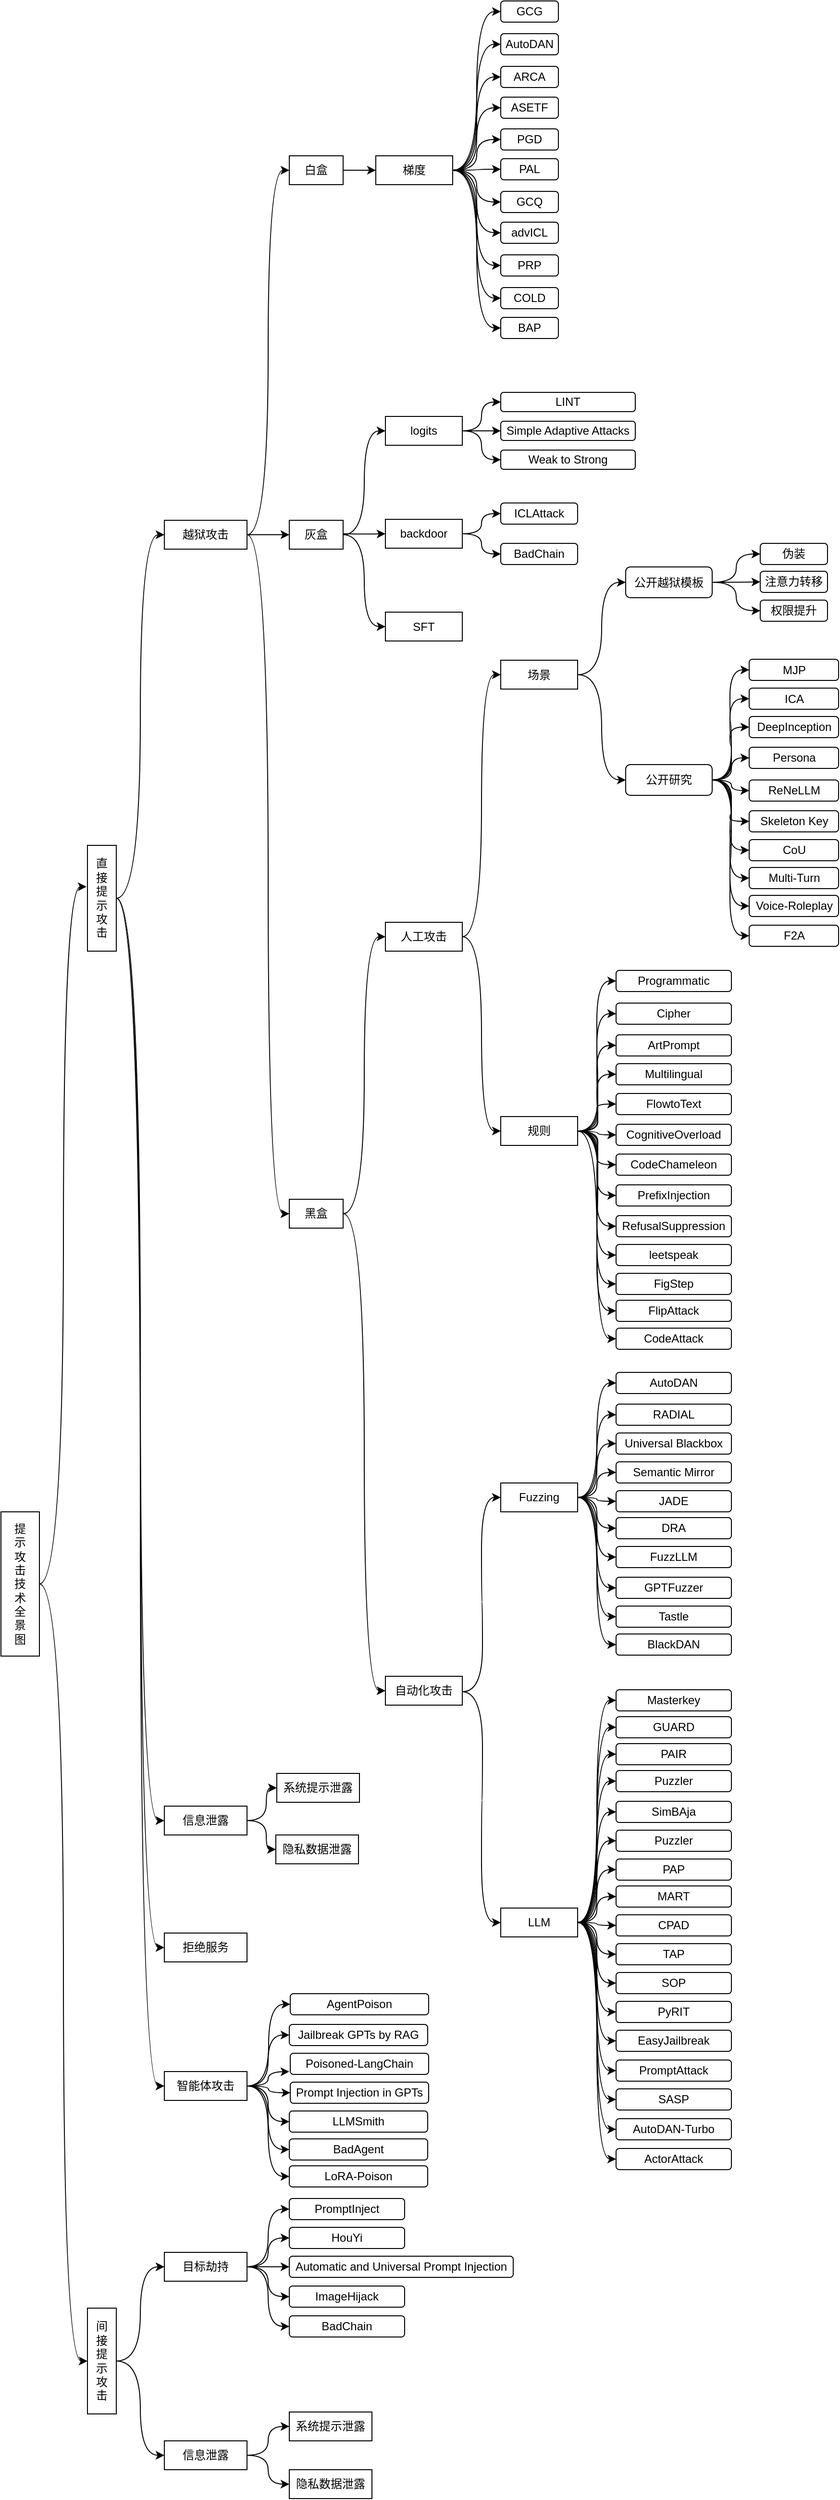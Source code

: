 <mxfile version="19.0.3" type="device"><diagram id="rkqEhPVn9OHipSm5fGzh" name="第 1 页"><mxGraphModel dx="1550" dy="2106" grid="1" gridSize="10" guides="1" tooltips="1" connect="1" arrows="1" fold="1" page="1" pageScale="1" pageWidth="827" pageHeight="1169" math="0" shadow="0"><root><mxCell id="0"/><mxCell id="1" parent="0"/><mxCell id="EBrHjdYa_G52QQw4xirk-134" style="edgeStyle=orthogonalEdgeStyle;rounded=0;orthogonalLoop=1;jettySize=auto;html=1;exitX=1;exitY=0.5;exitDx=0;exitDy=0;entryX=-0.033;entryY=0.391;entryDx=0;entryDy=0;entryPerimeter=0;curved=1;" parent="1" source="EBrHjdYa_G52QQw4xirk-2" target="EBrHjdYa_G52QQw4xirk-4" edge="1"><mxGeometry relative="1" as="geometry"/></mxCell><mxCell id="EBrHjdYa_G52QQw4xirk-136" style="edgeStyle=orthogonalEdgeStyle;curved=1;rounded=0;orthogonalLoop=1;jettySize=auto;html=1;exitX=1;exitY=0.5;exitDx=0;exitDy=0;entryX=0;entryY=0.5;entryDx=0;entryDy=0;" parent="1" source="EBrHjdYa_G52QQw4xirk-2" target="EBrHjdYa_G52QQw4xirk-40" edge="1"><mxGeometry relative="1" as="geometry"/></mxCell><mxCell id="EBrHjdYa_G52QQw4xirk-2" value="提&lt;br&gt;示&lt;br&gt;攻&lt;br&gt;击&lt;br&gt;技&lt;br&gt;术&lt;br&gt;全&lt;br&gt;景&lt;br&gt;图" style="rounded=0;whiteSpace=wrap;html=1;" parent="1" vertex="1"><mxGeometry x="70" y="891" width="40" height="150" as="geometry"/></mxCell><mxCell id="EBrHjdYa_G52QQw4xirk-135" style="edgeStyle=orthogonalEdgeStyle;curved=1;rounded=0;orthogonalLoop=1;jettySize=auto;html=1;exitX=1;exitY=0.5;exitDx=0;exitDy=0;entryX=0;entryY=0.5;entryDx=0;entryDy=0;" parent="1" source="EBrHjdYa_G52QQw4xirk-4" target="EBrHjdYa_G52QQw4xirk-26" edge="1"><mxGeometry relative="1" as="geometry"/></mxCell><mxCell id="EBrHjdYa_G52QQw4xirk-137" style="edgeStyle=orthogonalEdgeStyle;curved=1;rounded=0;orthogonalLoop=1;jettySize=auto;html=1;exitX=1;exitY=0.5;exitDx=0;exitDy=0;entryX=0;entryY=0.5;entryDx=0;entryDy=0;" parent="1" source="EBrHjdYa_G52QQw4xirk-4" target="EBrHjdYa_G52QQw4xirk-41" edge="1"><mxGeometry relative="1" as="geometry"/></mxCell><mxCell id="EBrHjdYa_G52QQw4xirk-138" style="edgeStyle=orthogonalEdgeStyle;curved=1;rounded=0;orthogonalLoop=1;jettySize=auto;html=1;exitX=1;exitY=0.5;exitDx=0;exitDy=0;entryX=0;entryY=0.5;entryDx=0;entryDy=0;" parent="1" source="EBrHjdYa_G52QQw4xirk-4" target="EBrHjdYa_G52QQw4xirk-45" edge="1"><mxGeometry relative="1" as="geometry"/></mxCell><mxCell id="EBrHjdYa_G52QQw4xirk-139" style="edgeStyle=orthogonalEdgeStyle;curved=1;rounded=0;orthogonalLoop=1;jettySize=auto;html=1;exitX=1;exitY=0.5;exitDx=0;exitDy=0;entryX=0;entryY=0.5;entryDx=0;entryDy=0;" parent="1" source="EBrHjdYa_G52QQw4xirk-4" target="EBrHjdYa_G52QQw4xirk-42" edge="1"><mxGeometry relative="1" as="geometry"/></mxCell><mxCell id="EBrHjdYa_G52QQw4xirk-4" value="直&lt;br&gt;接&lt;br&gt;提&lt;br&gt;示&lt;br&gt;攻&lt;br&gt;击" style="rounded=0;whiteSpace=wrap;html=1;" parent="1" vertex="1"><mxGeometry x="160" y="198" width="30" height="110" as="geometry"/></mxCell><mxCell id="EBrHjdYa_G52QQw4xirk-143" style="edgeStyle=orthogonalEdgeStyle;curved=1;rounded=0;orthogonalLoop=1;jettySize=auto;html=1;exitX=1;exitY=0.5;exitDx=0;exitDy=0;entryX=0;entryY=0.5;entryDx=0;entryDy=0;" parent="1" source="EBrHjdYa_G52QQw4xirk-20" target="EBrHjdYa_G52QQw4xirk-37" edge="1"><mxGeometry relative="1" as="geometry"/></mxCell><mxCell id="EBrHjdYa_G52QQw4xirk-144" style="edgeStyle=orthogonalEdgeStyle;curved=1;rounded=0;orthogonalLoop=1;jettySize=auto;html=1;exitX=1;exitY=0.5;exitDx=0;exitDy=0;entryX=0;entryY=0.5;entryDx=0;entryDy=0;" parent="1" source="EBrHjdYa_G52QQw4xirk-20" target="EBrHjdYa_G52QQw4xirk-38" edge="1"><mxGeometry relative="1" as="geometry"/></mxCell><mxCell id="EBrHjdYa_G52QQw4xirk-145" style="edgeStyle=orthogonalEdgeStyle;curved=1;rounded=0;orthogonalLoop=1;jettySize=auto;html=1;exitX=1;exitY=0.5;exitDx=0;exitDy=0;entryX=0;entryY=0.5;entryDx=0;entryDy=0;" parent="1" source="EBrHjdYa_G52QQw4xirk-20" target="EBrHjdYa_G52QQw4xirk-39" edge="1"><mxGeometry relative="1" as="geometry"/></mxCell><mxCell id="EBrHjdYa_G52QQw4xirk-147" style="edgeStyle=orthogonalEdgeStyle;curved=1;rounded=0;orthogonalLoop=1;jettySize=auto;html=1;exitX=1;exitY=0.5;exitDx=0;exitDy=0;entryX=0;entryY=0.5;entryDx=0;entryDy=0;" parent="1" source="EBrHjdYa_G52QQw4xirk-20" target="EBrHjdYa_G52QQw4xirk-54" edge="1"><mxGeometry relative="1" as="geometry"/></mxCell><mxCell id="EBrHjdYa_G52QQw4xirk-148" style="edgeStyle=orthogonalEdgeStyle;curved=1;rounded=0;orthogonalLoop=1;jettySize=auto;html=1;exitX=1;exitY=0.5;exitDx=0;exitDy=0;entryX=0;entryY=0.5;entryDx=0;entryDy=0;" parent="1" source="EBrHjdYa_G52QQw4xirk-20" target="EBrHjdYa_G52QQw4xirk-55" edge="1"><mxGeometry relative="1" as="geometry"/></mxCell><mxCell id="EBrHjdYa_G52QQw4xirk-149" style="edgeStyle=orthogonalEdgeStyle;curved=1;rounded=0;orthogonalLoop=1;jettySize=auto;html=1;exitX=1;exitY=0.5;exitDx=0;exitDy=0;entryX=0;entryY=0.5;entryDx=0;entryDy=0;" parent="1" source="EBrHjdYa_G52QQw4xirk-20" target="EBrHjdYa_G52QQw4xirk-56" edge="1"><mxGeometry relative="1" as="geometry"/></mxCell><mxCell id="EBrHjdYa_G52QQw4xirk-151" style="edgeStyle=orthogonalEdgeStyle;curved=1;rounded=0;orthogonalLoop=1;jettySize=auto;html=1;exitX=1;exitY=0.5;exitDx=0;exitDy=0;entryX=0;entryY=0.5;entryDx=0;entryDy=0;" parent="1" source="EBrHjdYa_G52QQw4xirk-20" target="EBrHjdYa_G52QQw4xirk-57" edge="1"><mxGeometry relative="1" as="geometry"/></mxCell><mxCell id="EBrHjdYa_G52QQw4xirk-152" style="edgeStyle=orthogonalEdgeStyle;curved=1;rounded=0;orthogonalLoop=1;jettySize=auto;html=1;exitX=1;exitY=0.5;exitDx=0;exitDy=0;entryX=0;entryY=0.5;entryDx=0;entryDy=0;" parent="1" source="EBrHjdYa_G52QQw4xirk-20" target="EBrHjdYa_G52QQw4xirk-58" edge="1"><mxGeometry relative="1" as="geometry"/></mxCell><mxCell id="EBrHjdYa_G52QQw4xirk-153" style="edgeStyle=orthogonalEdgeStyle;curved=1;rounded=0;orthogonalLoop=1;jettySize=auto;html=1;exitX=1;exitY=0.5;exitDx=0;exitDy=0;entryX=0;entryY=0.5;entryDx=0;entryDy=0;" parent="1" source="EBrHjdYa_G52QQw4xirk-20" target="EBrHjdYa_G52QQw4xirk-59" edge="1"><mxGeometry relative="1" as="geometry"/></mxCell><mxCell id="EBrHjdYa_G52QQw4xirk-154" style="edgeStyle=orthogonalEdgeStyle;curved=1;rounded=0;orthogonalLoop=1;jettySize=auto;html=1;exitX=1;exitY=0.5;exitDx=0;exitDy=0;entryX=0;entryY=0.5;entryDx=0;entryDy=0;" parent="1" source="EBrHjdYa_G52QQw4xirk-20" target="EBrHjdYa_G52QQw4xirk-60" edge="1"><mxGeometry relative="1" as="geometry"/></mxCell><mxCell id="MeOBzDQ2OIou5uloYh-z-2" style="edgeStyle=orthogonalEdgeStyle;rounded=0;orthogonalLoop=1;jettySize=auto;html=1;exitX=1;exitY=0.5;exitDx=0;exitDy=0;entryX=0;entryY=0.5;entryDx=0;entryDy=0;curved=1;" parent="1" source="EBrHjdYa_G52QQw4xirk-20" target="MeOBzDQ2OIou5uloYh-z-1" edge="1"><mxGeometry relative="1" as="geometry"/></mxCell><mxCell id="EBrHjdYa_G52QQw4xirk-20" value="梯度" style="rounded=0;whiteSpace=wrap;html=1;" parent="1" vertex="1"><mxGeometry x="460" y="-519" width="80" height="30" as="geometry"/></mxCell><mxCell id="EBrHjdYa_G52QQw4xirk-157" style="edgeStyle=orthogonalEdgeStyle;curved=1;rounded=0;orthogonalLoop=1;jettySize=auto;html=1;exitX=1;exitY=0.5;exitDx=0;exitDy=0;entryX=0;entryY=0.5;entryDx=0;entryDy=0;" parent="1" source="EBrHjdYa_G52QQw4xirk-21" target="EBrHjdYa_G52QQw4xirk-61" edge="1"><mxGeometry relative="1" as="geometry"/></mxCell><mxCell id="EBrHjdYa_G52QQw4xirk-246" style="edgeStyle=orthogonalEdgeStyle;curved=1;rounded=0;orthogonalLoop=1;jettySize=auto;html=1;exitX=1;exitY=0.5;exitDx=0;exitDy=0;entryX=0;entryY=0.5;entryDx=0;entryDy=0;" parent="1" source="EBrHjdYa_G52QQw4xirk-21" target="EBrHjdYa_G52QQw4xirk-243" edge="1"><mxGeometry relative="1" as="geometry"/></mxCell><mxCell id="EBrHjdYa_G52QQw4xirk-247" style="edgeStyle=orthogonalEdgeStyle;curved=1;rounded=0;orthogonalLoop=1;jettySize=auto;html=1;exitX=1;exitY=0.5;exitDx=0;exitDy=0;entryX=0;entryY=0.5;entryDx=0;entryDy=0;" parent="1" source="EBrHjdYa_G52QQw4xirk-21" target="EBrHjdYa_G52QQw4xirk-244" edge="1"><mxGeometry relative="1" as="geometry"/></mxCell><mxCell id="EBrHjdYa_G52QQw4xirk-21" value="logits" style="rounded=0;whiteSpace=wrap;html=1;" parent="1" vertex="1"><mxGeometry x="470" y="-248" width="80" height="30" as="geometry"/></mxCell><mxCell id="EBrHjdYa_G52QQw4xirk-140" style="edgeStyle=orthogonalEdgeStyle;curved=1;rounded=0;orthogonalLoop=1;jettySize=auto;html=1;exitX=1;exitY=0.5;exitDx=0;exitDy=0;entryX=0;entryY=0.5;entryDx=0;entryDy=0;" parent="1" source="EBrHjdYa_G52QQw4xirk-26" target="EBrHjdYa_G52QQw4xirk-33" edge="1"><mxGeometry relative="1" as="geometry"/></mxCell><mxCell id="EBrHjdYa_G52QQw4xirk-160" style="edgeStyle=orthogonalEdgeStyle;curved=1;rounded=0;orthogonalLoop=1;jettySize=auto;html=1;exitX=1;exitY=0.5;exitDx=0;exitDy=0;entryX=0;entryY=0.5;entryDx=0;entryDy=0;" parent="1" source="EBrHjdYa_G52QQw4xirk-26" target="EBrHjdYa_G52QQw4xirk-89" edge="1"><mxGeometry relative="1" as="geometry"/></mxCell><mxCell id="EBrHjdYa_G52QQw4xirk-161" style="edgeStyle=orthogonalEdgeStyle;curved=1;rounded=0;orthogonalLoop=1;jettySize=auto;html=1;exitX=1;exitY=0.5;exitDx=0;exitDy=0;entryX=0;entryY=0.5;entryDx=0;entryDy=0;" parent="1" source="EBrHjdYa_G52QQw4xirk-26" target="EBrHjdYa_G52QQw4xirk-47" edge="1"><mxGeometry relative="1" as="geometry"/></mxCell><mxCell id="EBrHjdYa_G52QQw4xirk-26" value="越狱攻击" style="rounded=0;whiteSpace=wrap;html=1;" parent="1" vertex="1"><mxGeometry x="240" y="-140" width="86" height="30" as="geometry"/></mxCell><mxCell id="EBrHjdYa_G52QQw4xirk-142" style="edgeStyle=orthogonalEdgeStyle;curved=1;rounded=0;orthogonalLoop=1;jettySize=auto;html=1;exitX=1;exitY=0.5;exitDx=0;exitDy=0;entryX=0;entryY=0.5;entryDx=0;entryDy=0;" parent="1" source="EBrHjdYa_G52QQw4xirk-33" target="EBrHjdYa_G52QQw4xirk-20" edge="1"><mxGeometry relative="1" as="geometry"/></mxCell><mxCell id="EBrHjdYa_G52QQw4xirk-33" value="白盒" style="rounded=0;whiteSpace=wrap;html=1;" parent="1" vertex="1"><mxGeometry x="370" y="-519" width="56" height="30" as="geometry"/></mxCell><mxCell id="EBrHjdYa_G52QQw4xirk-37" value="GCG" style="rounded=1;whiteSpace=wrap;html=1;strokeColor=default;" parent="1" vertex="1"><mxGeometry x="590" y="-680" width="60" height="22" as="geometry"/></mxCell><mxCell id="EBrHjdYa_G52QQw4xirk-38" value="AutoDAN" style="rounded=1;whiteSpace=wrap;html=1;strokeColor=default;" parent="1" vertex="1"><mxGeometry x="590" y="-646" width="60" height="22" as="geometry"/></mxCell><mxCell id="EBrHjdYa_G52QQw4xirk-39" value="ARCA" style="rounded=1;whiteSpace=wrap;html=1;strokeColor=default;" parent="1" vertex="1"><mxGeometry x="590" y="-612" width="60" height="22" as="geometry"/></mxCell><mxCell id="EBrHjdYa_G52QQw4xirk-235" style="edgeStyle=orthogonalEdgeStyle;curved=1;rounded=0;orthogonalLoop=1;jettySize=auto;html=1;exitX=1;exitY=0.5;exitDx=0;exitDy=0;entryX=0;entryY=0.5;entryDx=0;entryDy=0;" parent="1" source="EBrHjdYa_G52QQw4xirk-40" target="EBrHjdYa_G52QQw4xirk-44" edge="1"><mxGeometry relative="1" as="geometry"/></mxCell><mxCell id="EBrHjdYa_G52QQw4xirk-236" style="edgeStyle=orthogonalEdgeStyle;curved=1;rounded=0;orthogonalLoop=1;jettySize=auto;html=1;exitX=1;exitY=0.5;exitDx=0;exitDy=0;entryX=0;entryY=0.5;entryDx=0;entryDy=0;" parent="1" source="EBrHjdYa_G52QQw4xirk-40" target="EBrHjdYa_G52QQw4xirk-43" edge="1"><mxGeometry relative="1" as="geometry"/></mxCell><mxCell id="EBrHjdYa_G52QQw4xirk-40" value="间&lt;br&gt;接&lt;br&gt;提&lt;br&gt;示&lt;br&gt;攻&lt;br&gt;击" style="rounded=0;whiteSpace=wrap;html=1;" parent="1" vertex="1"><mxGeometry x="160" y="1719" width="30" height="110" as="geometry"/></mxCell><mxCell id="EBrHjdYa_G52QQw4xirk-209" style="edgeStyle=orthogonalEdgeStyle;curved=1;rounded=0;orthogonalLoop=1;jettySize=auto;html=1;exitX=1;exitY=0.5;exitDx=0;exitDy=0;entryX=0;entryY=0.5;entryDx=0;entryDy=0;" parent="1" source="EBrHjdYa_G52QQw4xirk-41" target="EBrHjdYa_G52QQw4xirk-105" edge="1"><mxGeometry relative="1" as="geometry"/></mxCell><mxCell id="EBrHjdYa_G52QQw4xirk-210" style="edgeStyle=orthogonalEdgeStyle;curved=1;rounded=0;orthogonalLoop=1;jettySize=auto;html=1;exitX=1;exitY=0.5;exitDx=0;exitDy=0;entryX=0;entryY=0.5;entryDx=0;entryDy=0;" parent="1" source="EBrHjdYa_G52QQw4xirk-41" target="EBrHjdYa_G52QQw4xirk-106" edge="1"><mxGeometry relative="1" as="geometry"/></mxCell><mxCell id="EBrHjdYa_G52QQw4xirk-41" value="信息泄露" style="rounded=0;whiteSpace=wrap;html=1;" parent="1" vertex="1"><mxGeometry x="240" y="1197" width="86" height="30" as="geometry"/></mxCell><mxCell id="EBrHjdYa_G52QQw4xirk-227" style="edgeStyle=orthogonalEdgeStyle;curved=1;rounded=0;orthogonalLoop=1;jettySize=auto;html=1;exitX=1;exitY=0.5;exitDx=0;exitDy=0;entryX=0;entryY=0.5;entryDx=0;entryDy=0;" parent="1" source="EBrHjdYa_G52QQw4xirk-42" target="EBrHjdYa_G52QQw4xirk-124" edge="1"><mxGeometry relative="1" as="geometry"/></mxCell><mxCell id="EBrHjdYa_G52QQw4xirk-229" style="edgeStyle=orthogonalEdgeStyle;curved=1;rounded=0;orthogonalLoop=1;jettySize=auto;html=1;exitX=1;exitY=0.5;exitDx=0;exitDy=0;" parent="1" source="EBrHjdYa_G52QQw4xirk-42" edge="1"><mxGeometry relative="1" as="geometry"><mxPoint x="370" y="1473" as="targetPoint"/></mxGeometry></mxCell><mxCell id="EBrHjdYa_G52QQw4xirk-230" style="edgeStyle=orthogonalEdgeStyle;curved=1;rounded=0;orthogonalLoop=1;jettySize=auto;html=1;exitX=1;exitY=0.5;exitDx=0;exitDy=0;entryX=0;entryY=0.5;entryDx=0;entryDy=0;" parent="1" source="EBrHjdYa_G52QQw4xirk-42" target="EBrHjdYa_G52QQw4xirk-126" edge="1"><mxGeometry relative="1" as="geometry"/></mxCell><mxCell id="EBrHjdYa_G52QQw4xirk-231" style="edgeStyle=orthogonalEdgeStyle;curved=1;rounded=0;orthogonalLoop=1;jettySize=auto;html=1;exitX=1;exitY=0.5;exitDx=0;exitDy=0;entryX=0;entryY=0.5;entryDx=0;entryDy=0;" parent="1" source="EBrHjdYa_G52QQw4xirk-42" target="EBrHjdYa_G52QQw4xirk-127" edge="1"><mxGeometry relative="1" as="geometry"/></mxCell><mxCell id="EBrHjdYa_G52QQw4xirk-250" style="edgeStyle=orthogonalEdgeStyle;curved=1;rounded=0;orthogonalLoop=1;jettySize=auto;html=1;exitX=1;exitY=0.5;exitDx=0;exitDy=0;entryX=0;entryY=0.5;entryDx=0;entryDy=0;" parent="1" source="EBrHjdYa_G52QQw4xirk-42" target="EBrHjdYa_G52QQw4xirk-249" edge="1"><mxGeometry relative="1" as="geometry"/></mxCell><mxCell id="MeOBzDQ2OIou5uloYh-z-20" style="edgeStyle=orthogonalEdgeStyle;curved=1;rounded=0;orthogonalLoop=1;jettySize=auto;html=1;exitX=1;exitY=0.5;exitDx=0;exitDy=0;entryX=0;entryY=0.5;entryDx=0;entryDy=0;" parent="1" source="EBrHjdYa_G52QQw4xirk-42" target="MeOBzDQ2OIou5uloYh-z-19" edge="1"><mxGeometry relative="1" as="geometry"/></mxCell><mxCell id="ZxJ6F6xXxv0sFhJDmkCC-2" style="edgeStyle=orthogonalEdgeStyle;rounded=0;orthogonalLoop=1;jettySize=auto;html=1;exitX=1;exitY=0.5;exitDx=0;exitDy=0;entryX=0;entryY=0.5;entryDx=0;entryDy=0;curved=1;" edge="1" parent="1" source="EBrHjdYa_G52QQw4xirk-42" target="ZxJ6F6xXxv0sFhJDmkCC-1"><mxGeometry relative="1" as="geometry"/></mxCell><mxCell id="EBrHjdYa_G52QQw4xirk-42" value="智能体攻击" style="rounded=0;whiteSpace=wrap;html=1;" parent="1" vertex="1"><mxGeometry x="240" y="1473" width="86" height="30" as="geometry"/></mxCell><mxCell id="EBrHjdYa_G52QQw4xirk-237" style="edgeStyle=orthogonalEdgeStyle;curved=1;rounded=0;orthogonalLoop=1;jettySize=auto;html=1;exitX=1;exitY=0.5;exitDx=0;exitDy=0;entryX=0;entryY=0.5;entryDx=0;entryDy=0;" parent="1" source="EBrHjdYa_G52QQw4xirk-43" target="EBrHjdYa_G52QQw4xirk-129" edge="1"><mxGeometry relative="1" as="geometry"/></mxCell><mxCell id="EBrHjdYa_G52QQw4xirk-239" style="edgeStyle=orthogonalEdgeStyle;curved=1;rounded=0;orthogonalLoop=1;jettySize=auto;html=1;exitX=1;exitY=0.5;exitDx=0;exitDy=0;entryX=0;entryY=0.5;entryDx=0;entryDy=0;" parent="1" source="EBrHjdYa_G52QQw4xirk-43" target="EBrHjdYa_G52QQw4xirk-130" edge="1"><mxGeometry relative="1" as="geometry"/></mxCell><mxCell id="EBrHjdYa_G52QQw4xirk-43" value="信息泄露" style="rounded=0;whiteSpace=wrap;html=1;" parent="1" vertex="1"><mxGeometry x="240" y="1857" width="86" height="30" as="geometry"/></mxCell><mxCell id="EBrHjdYa_G52QQw4xirk-232" style="edgeStyle=orthogonalEdgeStyle;curved=1;rounded=0;orthogonalLoop=1;jettySize=auto;html=1;exitX=1;exitY=0.5;exitDx=0;exitDy=0;entryX=0;entryY=0.5;entryDx=0;entryDy=0;" parent="1" source="EBrHjdYa_G52QQw4xirk-44" target="EBrHjdYa_G52QQw4xirk-131" edge="1"><mxGeometry relative="1" as="geometry"/></mxCell><mxCell id="EBrHjdYa_G52QQw4xirk-233" style="edgeStyle=orthogonalEdgeStyle;curved=1;rounded=0;orthogonalLoop=1;jettySize=auto;html=1;exitX=1;exitY=0.5;exitDx=0;exitDy=0;entryX=0;entryY=0.5;entryDx=0;entryDy=0;" parent="1" source="EBrHjdYa_G52QQw4xirk-44" target="EBrHjdYa_G52QQw4xirk-132" edge="1"><mxGeometry relative="1" as="geometry"/></mxCell><mxCell id="EBrHjdYa_G52QQw4xirk-234" style="edgeStyle=orthogonalEdgeStyle;curved=1;rounded=0;orthogonalLoop=1;jettySize=auto;html=1;exitX=1;exitY=0.5;exitDx=0;exitDy=0;entryX=0;entryY=0.5;entryDx=0;entryDy=0;" parent="1" source="EBrHjdYa_G52QQw4xirk-44" target="EBrHjdYa_G52QQw4xirk-133" edge="1"><mxGeometry relative="1" as="geometry"/></mxCell><mxCell id="MeOBzDQ2OIou5uloYh-z-12" style="edgeStyle=orthogonalEdgeStyle;curved=1;rounded=0;orthogonalLoop=1;jettySize=auto;html=1;exitX=1;exitY=0.5;exitDx=0;exitDy=0;entryX=0;entryY=0.5;entryDx=0;entryDy=0;" parent="1" source="EBrHjdYa_G52QQw4xirk-44" target="MeOBzDQ2OIou5uloYh-z-11" edge="1"><mxGeometry relative="1" as="geometry"/></mxCell><mxCell id="MeOBzDQ2OIou5uloYh-z-14" style="edgeStyle=orthogonalEdgeStyle;curved=1;rounded=0;orthogonalLoop=1;jettySize=auto;html=1;exitX=1;exitY=0.5;exitDx=0;exitDy=0;entryX=0;entryY=0.5;entryDx=0;entryDy=0;" parent="1" source="EBrHjdYa_G52QQw4xirk-44" target="MeOBzDQ2OIou5uloYh-z-13" edge="1"><mxGeometry relative="1" as="geometry"/></mxCell><mxCell id="EBrHjdYa_G52QQw4xirk-44" value="目标劫持" style="rounded=0;whiteSpace=wrap;html=1;" parent="1" vertex="1"><mxGeometry x="240" y="1661" width="86" height="30" as="geometry"/></mxCell><mxCell id="EBrHjdYa_G52QQw4xirk-45" value="拒绝服务" style="rounded=0;whiteSpace=wrap;html=1;" parent="1" vertex="1"><mxGeometry x="240" y="1329" width="86" height="30" as="geometry"/></mxCell><mxCell id="EBrHjdYa_G52QQw4xirk-162" style="edgeStyle=orthogonalEdgeStyle;curved=1;rounded=0;orthogonalLoop=1;jettySize=auto;html=1;exitX=1;exitY=0.5;exitDx=0;exitDy=0;entryX=0;entryY=0.5;entryDx=0;entryDy=0;" parent="1" source="EBrHjdYa_G52QQw4xirk-47" target="EBrHjdYa_G52QQw4xirk-48" edge="1"><mxGeometry relative="1" as="geometry"/></mxCell><mxCell id="EBrHjdYa_G52QQw4xirk-163" style="edgeStyle=orthogonalEdgeStyle;curved=1;rounded=0;orthogonalLoop=1;jettySize=auto;html=1;exitX=1;exitY=0.5;exitDx=0;exitDy=0;entryX=0;entryY=0.5;entryDx=0;entryDy=0;" parent="1" source="EBrHjdYa_G52QQw4xirk-47" target="EBrHjdYa_G52QQw4xirk-49" edge="1"><mxGeometry relative="1" as="geometry"/></mxCell><mxCell id="EBrHjdYa_G52QQw4xirk-47" value="黑盒" style="rounded=0;whiteSpace=wrap;html=1;" parent="1" vertex="1"><mxGeometry x="370" y="566" width="56" height="30" as="geometry"/></mxCell><mxCell id="EBrHjdYa_G52QQw4xirk-165" style="edgeStyle=orthogonalEdgeStyle;curved=1;rounded=0;orthogonalLoop=1;jettySize=auto;html=1;exitX=1;exitY=0.5;exitDx=0;exitDy=0;entryX=0;entryY=0.5;entryDx=0;entryDy=0;" parent="1" source="EBrHjdYa_G52QQw4xirk-48" target="EBrHjdYa_G52QQw4xirk-65" edge="1"><mxGeometry relative="1" as="geometry"/></mxCell><mxCell id="EBrHjdYa_G52QQw4xirk-166" style="edgeStyle=orthogonalEdgeStyle;curved=1;rounded=0;orthogonalLoop=1;jettySize=auto;html=1;exitX=1;exitY=0.5;exitDx=0;exitDy=0;entryX=0;entryY=0.5;entryDx=0;entryDy=0;" parent="1" source="EBrHjdYa_G52QQw4xirk-48" target="EBrHjdYa_G52QQw4xirk-66" edge="1"><mxGeometry relative="1" as="geometry"/></mxCell><mxCell id="EBrHjdYa_G52QQw4xirk-48" value="人工攻击" style="rounded=0;whiteSpace=wrap;html=1;" parent="1" vertex="1"><mxGeometry x="470" y="278" width="80" height="30" as="geometry"/></mxCell><mxCell id="EBrHjdYa_G52QQw4xirk-196" style="edgeStyle=orthogonalEdgeStyle;curved=1;rounded=0;orthogonalLoop=1;jettySize=auto;html=1;exitX=1;exitY=0.5;exitDx=0;exitDy=0;entryX=0;entryY=0.5;entryDx=0;entryDy=0;" parent="1" target="EBrHjdYa_G52QQw4xirk-50" edge="1"><mxGeometry relative="1" as="geometry"><mxPoint x="550" y="1078" as="sourcePoint"/></mxGeometry></mxCell><mxCell id="EBrHjdYa_G52QQw4xirk-197" style="edgeStyle=orthogonalEdgeStyle;curved=1;rounded=0;orthogonalLoop=1;jettySize=auto;html=1;exitX=1;exitY=0.5;exitDx=0;exitDy=0;entryX=0;entryY=0.5;entryDx=0;entryDy=0;" parent="1" target="EBrHjdYa_G52QQw4xirk-51" edge="1"><mxGeometry relative="1" as="geometry"><mxPoint x="550" y="1078" as="sourcePoint"/></mxGeometry></mxCell><mxCell id="EBrHjdYa_G52QQw4xirk-49" value="自动化攻击" style="rounded=0;whiteSpace=wrap;html=1;" parent="1" vertex="1"><mxGeometry x="470" y="1062" width="80" height="30" as="geometry"/></mxCell><mxCell id="EBrHjdYa_G52QQw4xirk-198" style="edgeStyle=orthogonalEdgeStyle;curved=1;rounded=0;orthogonalLoop=1;jettySize=auto;html=1;exitX=1;exitY=0.5;exitDx=0;exitDy=0;entryX=0;entryY=0.5;entryDx=0;entryDy=0;" parent="1" source="EBrHjdYa_G52QQw4xirk-50" target="EBrHjdYa_G52QQw4xirk-107" edge="1"><mxGeometry relative="1" as="geometry"/></mxCell><mxCell id="EBrHjdYa_G52QQw4xirk-200" style="edgeStyle=orthogonalEdgeStyle;curved=1;rounded=0;orthogonalLoop=1;jettySize=auto;html=1;exitX=1;exitY=0.5;exitDx=0;exitDy=0;entryX=0;entryY=0.5;entryDx=0;entryDy=0;" parent="1" source="EBrHjdYa_G52QQw4xirk-50" target="EBrHjdYa_G52QQw4xirk-96" edge="1"><mxGeometry relative="1" as="geometry"/></mxCell><mxCell id="EBrHjdYa_G52QQw4xirk-202" style="edgeStyle=orthogonalEdgeStyle;curved=1;rounded=0;orthogonalLoop=1;jettySize=auto;html=1;exitX=1;exitY=0.5;exitDx=0;exitDy=0;entryX=0;entryY=0.5;entryDx=0;entryDy=0;" parent="1" source="EBrHjdYa_G52QQw4xirk-50" target="EBrHjdYa_G52QQw4xirk-98" edge="1"><mxGeometry relative="1" as="geometry"/></mxCell><mxCell id="EBrHjdYa_G52QQw4xirk-203" style="edgeStyle=orthogonalEdgeStyle;curved=1;rounded=0;orthogonalLoop=1;jettySize=auto;html=1;exitX=1;exitY=0.5;exitDx=0;exitDy=0;entryX=0;entryY=0.5;entryDx=0;entryDy=0;" parent="1" source="EBrHjdYa_G52QQw4xirk-50" target="EBrHjdYa_G52QQw4xirk-99" edge="1"><mxGeometry relative="1" as="geometry"/></mxCell><mxCell id="EBrHjdYa_G52QQw4xirk-204" style="edgeStyle=orthogonalEdgeStyle;curved=1;rounded=0;orthogonalLoop=1;jettySize=auto;html=1;exitX=1;exitY=0.5;exitDx=0;exitDy=0;entryX=0;entryY=0.5;entryDx=0;entryDy=0;" parent="1" source="EBrHjdYa_G52QQw4xirk-50" target="EBrHjdYa_G52QQw4xirk-100" edge="1"><mxGeometry relative="1" as="geometry"/></mxCell><mxCell id="EBrHjdYa_G52QQw4xirk-205" style="edgeStyle=orthogonalEdgeStyle;curved=1;rounded=0;orthogonalLoop=1;jettySize=auto;html=1;exitX=1;exitY=0.5;exitDx=0;exitDy=0;entryX=0;entryY=0.5;entryDx=0;entryDy=0;" parent="1" source="EBrHjdYa_G52QQw4xirk-50" target="EBrHjdYa_G52QQw4xirk-104" edge="1"><mxGeometry relative="1" as="geometry"/></mxCell><mxCell id="EBrHjdYa_G52QQw4xirk-206" style="edgeStyle=orthogonalEdgeStyle;curved=1;rounded=0;orthogonalLoop=1;jettySize=auto;html=1;exitX=1;exitY=0.5;exitDx=0;exitDy=0;entryX=0;entryY=0.5;entryDx=0;entryDy=0;" parent="1" source="EBrHjdYa_G52QQw4xirk-50" target="EBrHjdYa_G52QQw4xirk-101" edge="1"><mxGeometry relative="1" as="geometry"/></mxCell><mxCell id="EBrHjdYa_G52QQw4xirk-207" style="edgeStyle=orthogonalEdgeStyle;curved=1;rounded=0;orthogonalLoop=1;jettySize=auto;html=1;exitX=1;exitY=0.5;exitDx=0;exitDy=0;entryX=0;entryY=0.5;entryDx=0;entryDy=0;" parent="1" source="EBrHjdYa_G52QQw4xirk-50" target="EBrHjdYa_G52QQw4xirk-102" edge="1"><mxGeometry relative="1" as="geometry"/></mxCell><mxCell id="EBrHjdYa_G52QQw4xirk-208" style="edgeStyle=orthogonalEdgeStyle;curved=1;rounded=0;orthogonalLoop=1;jettySize=auto;html=1;exitX=1;exitY=0.5;exitDx=0;exitDy=0;entryX=0;entryY=0.5;entryDx=0;entryDy=0;" parent="1" source="EBrHjdYa_G52QQw4xirk-50" target="EBrHjdYa_G52QQw4xirk-103" edge="1"><mxGeometry relative="1" as="geometry"/></mxCell><mxCell id="LA03Pefo4ghaBJsRQ1Gg-4" style="edgeStyle=orthogonalEdgeStyle;curved=1;rounded=0;orthogonalLoop=1;jettySize=auto;html=1;exitX=1;exitY=0.5;exitDx=0;exitDy=0;entryX=0;entryY=0.5;entryDx=0;entryDy=0;" parent="1" source="EBrHjdYa_G52QQw4xirk-50" target="LA03Pefo4ghaBJsRQ1Gg-3" edge="1"><mxGeometry relative="1" as="geometry"/></mxCell><mxCell id="EBrHjdYa_G52QQw4xirk-50" value="Fuzzing" style="rounded=0;whiteSpace=wrap;html=1;" parent="1" vertex="1"><mxGeometry x="590" y="861" width="80" height="30" as="geometry"/></mxCell><mxCell id="EBrHjdYa_G52QQw4xirk-211" style="edgeStyle=orthogonalEdgeStyle;curved=1;rounded=0;orthogonalLoop=1;jettySize=auto;html=1;exitX=1;exitY=0.5;exitDx=0;exitDy=0;entryX=0;entryY=0.5;entryDx=0;entryDy=0;" parent="1" source="EBrHjdYa_G52QQw4xirk-51" target="EBrHjdYa_G52QQw4xirk-108" edge="1"><mxGeometry relative="1" as="geometry"/></mxCell><mxCell id="EBrHjdYa_G52QQw4xirk-212" style="edgeStyle=orthogonalEdgeStyle;curved=1;rounded=0;orthogonalLoop=1;jettySize=auto;html=1;exitX=1;exitY=0.5;exitDx=0;exitDy=0;entryX=0;entryY=0.5;entryDx=0;entryDy=0;" parent="1" source="EBrHjdYa_G52QQw4xirk-51" target="EBrHjdYa_G52QQw4xirk-109" edge="1"><mxGeometry relative="1" as="geometry"/></mxCell><mxCell id="EBrHjdYa_G52QQw4xirk-213" style="edgeStyle=orthogonalEdgeStyle;curved=1;rounded=0;orthogonalLoop=1;jettySize=auto;html=1;exitX=1;exitY=0.5;exitDx=0;exitDy=0;entryX=0;entryY=0.5;entryDx=0;entryDy=0;" parent="1" source="EBrHjdYa_G52QQw4xirk-51" target="EBrHjdYa_G52QQw4xirk-110" edge="1"><mxGeometry relative="1" as="geometry"/></mxCell><mxCell id="EBrHjdYa_G52QQw4xirk-214" style="edgeStyle=orthogonalEdgeStyle;curved=1;rounded=0;orthogonalLoop=1;jettySize=auto;html=1;exitX=1;exitY=0.5;exitDx=0;exitDy=0;entryX=0;entryY=0.5;entryDx=0;entryDy=0;" parent="1" source="EBrHjdYa_G52QQw4xirk-51" target="EBrHjdYa_G52QQw4xirk-111" edge="1"><mxGeometry relative="1" as="geometry"/></mxCell><mxCell id="EBrHjdYa_G52QQw4xirk-215" style="edgeStyle=orthogonalEdgeStyle;curved=1;rounded=0;orthogonalLoop=1;jettySize=auto;html=1;exitX=1;exitY=0.5;exitDx=0;exitDy=0;entryX=0;entryY=0.5;entryDx=0;entryDy=0;" parent="1" source="EBrHjdYa_G52QQw4xirk-51" target="EBrHjdYa_G52QQw4xirk-112" edge="1"><mxGeometry relative="1" as="geometry"/></mxCell><mxCell id="EBrHjdYa_G52QQw4xirk-216" style="edgeStyle=orthogonalEdgeStyle;curved=1;rounded=0;orthogonalLoop=1;jettySize=auto;html=1;exitX=1;exitY=0.5;exitDx=0;exitDy=0;entryX=0;entryY=0.5;entryDx=0;entryDy=0;" parent="1" source="EBrHjdYa_G52QQw4xirk-51" target="EBrHjdYa_G52QQw4xirk-114" edge="1"><mxGeometry relative="1" as="geometry"/></mxCell><mxCell id="EBrHjdYa_G52QQw4xirk-217" style="edgeStyle=orthogonalEdgeStyle;curved=1;rounded=0;orthogonalLoop=1;jettySize=auto;html=1;exitX=1;exitY=0.5;exitDx=0;exitDy=0;entryX=0;entryY=0.5;entryDx=0;entryDy=0;" parent="1" source="EBrHjdYa_G52QQw4xirk-51" target="EBrHjdYa_G52QQw4xirk-115" edge="1"><mxGeometry relative="1" as="geometry"/></mxCell><mxCell id="EBrHjdYa_G52QQw4xirk-218" style="edgeStyle=orthogonalEdgeStyle;curved=1;rounded=0;orthogonalLoop=1;jettySize=auto;html=1;exitX=1;exitY=0.5;exitDx=0;exitDy=0;entryX=0;entryY=0.5;entryDx=0;entryDy=0;" parent="1" source="EBrHjdYa_G52QQw4xirk-51" target="EBrHjdYa_G52QQw4xirk-116" edge="1"><mxGeometry relative="1" as="geometry"/></mxCell><mxCell id="EBrHjdYa_G52QQw4xirk-219" style="edgeStyle=orthogonalEdgeStyle;curved=1;rounded=0;orthogonalLoop=1;jettySize=auto;html=1;exitX=1;exitY=0.5;exitDx=0;exitDy=0;entryX=0;entryY=0.5;entryDx=0;entryDy=0;" parent="1" source="EBrHjdYa_G52QQw4xirk-51" target="EBrHjdYa_G52QQw4xirk-117" edge="1"><mxGeometry relative="1" as="geometry"/></mxCell><mxCell id="EBrHjdYa_G52QQw4xirk-220" style="edgeStyle=orthogonalEdgeStyle;curved=1;rounded=0;orthogonalLoop=1;jettySize=auto;html=1;exitX=1;exitY=0.5;exitDx=0;exitDy=0;entryX=0;entryY=0.5;entryDx=0;entryDy=0;" parent="1" source="EBrHjdYa_G52QQw4xirk-51" target="EBrHjdYa_G52QQw4xirk-118" edge="1"><mxGeometry relative="1" as="geometry"/></mxCell><mxCell id="EBrHjdYa_G52QQw4xirk-221" style="edgeStyle=orthogonalEdgeStyle;curved=1;rounded=0;orthogonalLoop=1;jettySize=auto;html=1;exitX=1;exitY=0.5;exitDx=0;exitDy=0;entryX=0;entryY=0.5;entryDx=0;entryDy=0;" parent="1" source="EBrHjdYa_G52QQw4xirk-51" target="EBrHjdYa_G52QQw4xirk-119" edge="1"><mxGeometry relative="1" as="geometry"/></mxCell><mxCell id="EBrHjdYa_G52QQw4xirk-222" style="edgeStyle=orthogonalEdgeStyle;curved=1;rounded=0;orthogonalLoop=1;jettySize=auto;html=1;exitX=1;exitY=0.5;exitDx=0;exitDy=0;entryX=0;entryY=0.5;entryDx=0;entryDy=0;" parent="1" source="EBrHjdYa_G52QQw4xirk-51" target="EBrHjdYa_G52QQw4xirk-120" edge="1"><mxGeometry relative="1" as="geometry"/></mxCell><mxCell id="EBrHjdYa_G52QQw4xirk-223" style="edgeStyle=orthogonalEdgeStyle;curved=1;rounded=0;orthogonalLoop=1;jettySize=auto;html=1;exitX=1;exitY=0.5;exitDx=0;exitDy=0;entryX=0;entryY=0.5;entryDx=0;entryDy=0;" parent="1" source="EBrHjdYa_G52QQw4xirk-51" target="EBrHjdYa_G52QQw4xirk-121" edge="1"><mxGeometry relative="1" as="geometry"/></mxCell><mxCell id="EBrHjdYa_G52QQw4xirk-224" style="edgeStyle=orthogonalEdgeStyle;curved=1;rounded=0;orthogonalLoop=1;jettySize=auto;html=1;exitX=1;exitY=0.5;exitDx=0;exitDy=0;entryX=0;entryY=0.5;entryDx=0;entryDy=0;" parent="1" source="EBrHjdYa_G52QQw4xirk-51" target="EBrHjdYa_G52QQw4xirk-122" edge="1"><mxGeometry relative="1" as="geometry"/></mxCell><mxCell id="EBrHjdYa_G52QQw4xirk-225" style="edgeStyle=orthogonalEdgeStyle;curved=1;rounded=0;orthogonalLoop=1;jettySize=auto;html=1;exitX=1;exitY=0.5;exitDx=0;exitDy=0;entryX=0;entryY=0.5;entryDx=0;entryDy=0;" parent="1" source="EBrHjdYa_G52QQw4xirk-51" target="EBrHjdYa_G52QQw4xirk-123" edge="1"><mxGeometry relative="1" as="geometry"/></mxCell><mxCell id="LA03Pefo4ghaBJsRQ1Gg-2" style="edgeStyle=orthogonalEdgeStyle;rounded=0;orthogonalLoop=1;jettySize=auto;html=1;exitX=1;exitY=0.5;exitDx=0;exitDy=0;entryX=0;entryY=0.5;entryDx=0;entryDy=0;curved=1;" parent="1" source="EBrHjdYa_G52QQw4xirk-51" target="LA03Pefo4ghaBJsRQ1Gg-1" edge="1"><mxGeometry relative="1" as="geometry"/></mxCell><mxCell id="MeOBzDQ2OIou5uloYh-z-6" style="edgeStyle=orthogonalEdgeStyle;curved=1;rounded=0;orthogonalLoop=1;jettySize=auto;html=1;exitX=1;exitY=0.5;exitDx=0;exitDy=0;entryX=0;entryY=0.5;entryDx=0;entryDy=0;" parent="1" source="EBrHjdYa_G52QQw4xirk-51" target="MeOBzDQ2OIou5uloYh-z-5" edge="1"><mxGeometry relative="1" as="geometry"/></mxCell><mxCell id="EBrHjdYa_G52QQw4xirk-51" value="LLM" style="rounded=0;whiteSpace=wrap;html=1;" parent="1" vertex="1"><mxGeometry x="590" y="1303" width="80" height="30" as="geometry"/></mxCell><mxCell id="EBrHjdYa_G52QQw4xirk-54" value="ASETF" style="rounded=1;whiteSpace=wrap;html=1;strokeColor=default;" parent="1" vertex="1"><mxGeometry x="590" y="-580" width="60" height="22" as="geometry"/></mxCell><mxCell id="EBrHjdYa_G52QQw4xirk-55" value="PGD" style="rounded=1;whiteSpace=wrap;html=1;strokeColor=default;" parent="1" vertex="1"><mxGeometry x="590" y="-547" width="60" height="22" as="geometry"/></mxCell><mxCell id="EBrHjdYa_G52QQw4xirk-56" value="PAL" style="rounded=1;whiteSpace=wrap;html=1;strokeColor=default;" parent="1" vertex="1"><mxGeometry x="590" y="-516" width="60" height="22" as="geometry"/></mxCell><mxCell id="EBrHjdYa_G52QQw4xirk-57" value="GCQ" style="rounded=1;whiteSpace=wrap;html=1;strokeColor=default;" parent="1" vertex="1"><mxGeometry x="590" y="-482" width="60" height="22" as="geometry"/></mxCell><mxCell id="EBrHjdYa_G52QQw4xirk-58" value="advICL" style="rounded=1;whiteSpace=wrap;html=1;strokeColor=default;" parent="1" vertex="1"><mxGeometry x="590" y="-450" width="60" height="22" as="geometry"/></mxCell><mxCell id="EBrHjdYa_G52QQw4xirk-59" value="PRP" style="rounded=1;whiteSpace=wrap;html=1;strokeColor=default;" parent="1" vertex="1"><mxGeometry x="590" y="-416" width="60" height="22" as="geometry"/></mxCell><mxCell id="EBrHjdYa_G52QQw4xirk-60" value="COLD" style="rounded=1;whiteSpace=wrap;html=1;strokeColor=default;" parent="1" vertex="1"><mxGeometry x="590" y="-382" width="60" height="22" as="geometry"/></mxCell><mxCell id="EBrHjdYa_G52QQw4xirk-61" value="LINT" style="rounded=1;whiteSpace=wrap;html=1;strokeColor=default;" parent="1" vertex="1"><mxGeometry x="590" y="-273" width="140" height="20" as="geometry"/></mxCell><mxCell id="EBrHjdYa_G52QQw4xirk-167" style="edgeStyle=orthogonalEdgeStyle;curved=1;rounded=0;orthogonalLoop=1;jettySize=auto;html=1;exitX=1;exitY=0.5;exitDx=0;exitDy=0;entryX=0;entryY=0.5;entryDx=0;entryDy=0;" parent="1" source="EBrHjdYa_G52QQw4xirk-65" target="EBrHjdYa_G52QQw4xirk-67" edge="1"><mxGeometry relative="1" as="geometry"/></mxCell><mxCell id="EBrHjdYa_G52QQw4xirk-168" style="edgeStyle=orthogonalEdgeStyle;curved=1;rounded=0;orthogonalLoop=1;jettySize=auto;html=1;exitX=1;exitY=0.5;exitDx=0;exitDy=0;entryX=0;entryY=0.5;entryDx=0;entryDy=0;" parent="1" source="EBrHjdYa_G52QQw4xirk-65" target="EBrHjdYa_G52QQw4xirk-72" edge="1"><mxGeometry relative="1" as="geometry"/></mxCell><mxCell id="EBrHjdYa_G52QQw4xirk-65" value="场景" style="rounded=0;whiteSpace=wrap;html=1;" parent="1" vertex="1"><mxGeometry x="590" y="5.5" width="80" height="30" as="geometry"/></mxCell><mxCell id="EBrHjdYa_G52QQw4xirk-184" style="edgeStyle=orthogonalEdgeStyle;curved=1;rounded=0;orthogonalLoop=1;jettySize=auto;html=1;exitX=1;exitY=0.5;exitDx=0;exitDy=0;entryX=0;entryY=0.5;entryDx=0;entryDy=0;" parent="1" target="EBrHjdYa_G52QQw4xirk-82" edge="1"><mxGeometry relative="1" as="geometry"><mxPoint x="670" y="495" as="sourcePoint"/></mxGeometry></mxCell><mxCell id="EBrHjdYa_G52QQw4xirk-186" style="edgeStyle=orthogonalEdgeStyle;curved=1;rounded=0;orthogonalLoop=1;jettySize=auto;html=1;exitX=1;exitY=0.5;exitDx=0;exitDy=0;entryX=0;entryY=0.5;entryDx=0;entryDy=0;" parent="1" target="EBrHjdYa_G52QQw4xirk-83" edge="1"><mxGeometry relative="1" as="geometry"><mxPoint x="670" y="495" as="sourcePoint"/></mxGeometry></mxCell><mxCell id="EBrHjdYa_G52QQw4xirk-187" style="edgeStyle=orthogonalEdgeStyle;curved=1;rounded=0;orthogonalLoop=1;jettySize=auto;html=1;exitX=1;exitY=0.5;exitDx=0;exitDy=0;entryX=0;entryY=0.5;entryDx=0;entryDy=0;" parent="1" target="EBrHjdYa_G52QQw4xirk-84" edge="1"><mxGeometry relative="1" as="geometry"><mxPoint x="670" y="495" as="sourcePoint"/></mxGeometry></mxCell><mxCell id="EBrHjdYa_G52QQw4xirk-188" style="edgeStyle=orthogonalEdgeStyle;curved=1;rounded=0;orthogonalLoop=1;jettySize=auto;html=1;exitX=1;exitY=0.5;exitDx=0;exitDy=0;entryX=0;entryY=0.5;entryDx=0;entryDy=0;" parent="1" target="EBrHjdYa_G52QQw4xirk-85" edge="1"><mxGeometry relative="1" as="geometry"><mxPoint x="670" y="495" as="sourcePoint"/></mxGeometry></mxCell><mxCell id="EBrHjdYa_G52QQw4xirk-189" style="edgeStyle=orthogonalEdgeStyle;curved=1;rounded=0;orthogonalLoop=1;jettySize=auto;html=1;exitX=1;exitY=0.5;exitDx=0;exitDy=0;entryX=0;entryY=0.5;entryDx=0;entryDy=0;" parent="1" target="EBrHjdYa_G52QQw4xirk-86" edge="1"><mxGeometry relative="1" as="geometry"><mxPoint x="670" y="495" as="sourcePoint"/></mxGeometry></mxCell><mxCell id="EBrHjdYa_G52QQw4xirk-190" style="edgeStyle=orthogonalEdgeStyle;curved=1;rounded=0;orthogonalLoop=1;jettySize=auto;html=1;exitX=1;exitY=0.5;exitDx=0;exitDy=0;entryX=0;entryY=0.5;entryDx=0;entryDy=0;" parent="1" target="EBrHjdYa_G52QQw4xirk-87" edge="1"><mxGeometry relative="1" as="geometry"><mxPoint x="670" y="495" as="sourcePoint"/></mxGeometry></mxCell><mxCell id="EBrHjdYa_G52QQw4xirk-191" style="edgeStyle=orthogonalEdgeStyle;curved=1;rounded=0;orthogonalLoop=1;jettySize=auto;html=1;exitX=1;exitY=0.5;exitDx=0;exitDy=0;entryX=0;entryY=0.5;entryDx=0;entryDy=0;" parent="1" target="EBrHjdYa_G52QQw4xirk-88" edge="1"><mxGeometry relative="1" as="geometry"><mxPoint x="670" y="495" as="sourcePoint"/></mxGeometry></mxCell><mxCell id="EBrHjdYa_G52QQw4xirk-192" style="edgeStyle=orthogonalEdgeStyle;curved=1;rounded=0;orthogonalLoop=1;jettySize=auto;html=1;exitX=1;exitY=0.5;exitDx=0;exitDy=0;entryX=0;entryY=0.5;entryDx=0;entryDy=0;" parent="1" target="EBrHjdYa_G52QQw4xirk-91" edge="1"><mxGeometry relative="1" as="geometry"><mxPoint x="670" y="495" as="sourcePoint"/></mxGeometry></mxCell><mxCell id="EBrHjdYa_G52QQw4xirk-193" style="edgeStyle=orthogonalEdgeStyle;curved=1;rounded=0;orthogonalLoop=1;jettySize=auto;html=1;exitX=1;exitY=0.5;exitDx=0;exitDy=0;entryX=0;entryY=0.5;entryDx=0;entryDy=0;" parent="1" target="EBrHjdYa_G52QQw4xirk-92" edge="1"><mxGeometry relative="1" as="geometry"><mxPoint x="670" y="495" as="sourcePoint"/></mxGeometry></mxCell><mxCell id="EBrHjdYa_G52QQw4xirk-194" style="edgeStyle=orthogonalEdgeStyle;curved=1;rounded=0;orthogonalLoop=1;jettySize=auto;html=1;exitX=1;exitY=0.5;exitDx=0;exitDy=0;entryX=0;entryY=0.5;entryDx=0;entryDy=0;" parent="1" target="EBrHjdYa_G52QQw4xirk-94" edge="1"><mxGeometry relative="1" as="geometry"><mxPoint x="670" y="495" as="sourcePoint"/></mxGeometry></mxCell><mxCell id="EBrHjdYa_G52QQw4xirk-195" style="edgeStyle=orthogonalEdgeStyle;curved=1;rounded=0;orthogonalLoop=1;jettySize=auto;html=1;exitX=1;exitY=0.5;exitDx=0;exitDy=0;entryX=0;entryY=0.5;entryDx=0;entryDy=0;" parent="1" target="EBrHjdYa_G52QQw4xirk-95" edge="1"><mxGeometry relative="1" as="geometry"><mxPoint x="670" y="495" as="sourcePoint"/></mxGeometry></mxCell><mxCell id="MeOBzDQ2OIou5uloYh-z-18" style="edgeStyle=orthogonalEdgeStyle;curved=1;rounded=0;orthogonalLoop=1;jettySize=auto;html=1;exitX=1;exitY=0.5;exitDx=0;exitDy=0;entryX=0;entryY=0.5;entryDx=0;entryDy=0;" parent="1" target="MeOBzDQ2OIou5uloYh-z-17" edge="1"><mxGeometry relative="1" as="geometry"><mxPoint x="670" y="495" as="sourcePoint"/></mxGeometry></mxCell><mxCell id="KsQcM1RKx2P9jZTmb3hY-5" style="edgeStyle=orthogonalEdgeStyle;curved=1;rounded=0;orthogonalLoop=1;jettySize=auto;html=1;exitX=1;exitY=0.5;exitDx=0;exitDy=0;entryX=0;entryY=0.5;entryDx=0;entryDy=0;" parent="1" source="EBrHjdYa_G52QQw4xirk-66" target="KsQcM1RKx2P9jZTmb3hY-1" edge="1"><mxGeometry relative="1" as="geometry"/></mxCell><mxCell id="EBrHjdYa_G52QQw4xirk-66" value="规则" style="rounded=0;whiteSpace=wrap;html=1;" parent="1" vertex="1"><mxGeometry x="590" y="480" width="80" height="30" as="geometry"/></mxCell><mxCell id="EBrHjdYa_G52QQw4xirk-169" style="edgeStyle=orthogonalEdgeStyle;curved=1;rounded=0;orthogonalLoop=1;jettySize=auto;html=1;exitX=1;exitY=0.5;exitDx=0;exitDy=0;entryX=0;entryY=0.5;entryDx=0;entryDy=0;" parent="1" source="EBrHjdYa_G52QQw4xirk-67" target="EBrHjdYa_G52QQw4xirk-68" edge="1"><mxGeometry relative="1" as="geometry"/></mxCell><mxCell id="EBrHjdYa_G52QQw4xirk-172" style="edgeStyle=orthogonalEdgeStyle;curved=1;rounded=0;orthogonalLoop=1;jettySize=auto;html=1;exitX=1;exitY=0.5;exitDx=0;exitDy=0;entryX=0;entryY=0.5;entryDx=0;entryDy=0;" parent="1" source="EBrHjdYa_G52QQw4xirk-67" target="EBrHjdYa_G52QQw4xirk-70" edge="1"><mxGeometry relative="1" as="geometry"/></mxCell><mxCell id="EBrHjdYa_G52QQw4xirk-173" style="edgeStyle=orthogonalEdgeStyle;curved=1;rounded=0;orthogonalLoop=1;jettySize=auto;html=1;exitX=1;exitY=0.5;exitDx=0;exitDy=0;entryX=0;entryY=0.5;entryDx=0;entryDy=0;" parent="1" source="EBrHjdYa_G52QQw4xirk-67" target="EBrHjdYa_G52QQw4xirk-71" edge="1"><mxGeometry relative="1" as="geometry"/></mxCell><mxCell id="EBrHjdYa_G52QQw4xirk-67" value="公开越狱模板" style="rounded=1;whiteSpace=wrap;html=1;strokeColor=default;" parent="1" vertex="1"><mxGeometry x="720" y="-91.5" width="90" height="32" as="geometry"/></mxCell><mxCell id="EBrHjdYa_G52QQw4xirk-68" value="伪装" style="rounded=1;whiteSpace=wrap;html=1;strokeColor=default;" parent="1" vertex="1"><mxGeometry x="860" y="-116" width="70" height="22" as="geometry"/></mxCell><mxCell id="EBrHjdYa_G52QQw4xirk-70" value="注意力转移" style="rounded=1;whiteSpace=wrap;html=1;strokeColor=default;" parent="1" vertex="1"><mxGeometry x="860" y="-87" width="70" height="22" as="geometry"/></mxCell><mxCell id="EBrHjdYa_G52QQw4xirk-71" value="权限提升" style="rounded=1;whiteSpace=wrap;html=1;strokeColor=default;" parent="1" vertex="1"><mxGeometry x="860" y="-57" width="70" height="22" as="geometry"/></mxCell><mxCell id="EBrHjdYa_G52QQw4xirk-174" style="edgeStyle=orthogonalEdgeStyle;curved=1;rounded=0;orthogonalLoop=1;jettySize=auto;html=1;exitX=1;exitY=0.5;exitDx=0;exitDy=0;entryX=0;entryY=0.5;entryDx=0;entryDy=0;" parent="1" source="EBrHjdYa_G52QQw4xirk-72" target="EBrHjdYa_G52QQw4xirk-73" edge="1"><mxGeometry relative="1" as="geometry"/></mxCell><mxCell id="EBrHjdYa_G52QQw4xirk-178" style="edgeStyle=orthogonalEdgeStyle;curved=1;rounded=0;orthogonalLoop=1;jettySize=auto;html=1;exitX=1;exitY=0.5;exitDx=0;exitDy=0;entryX=0;entryY=0.5;entryDx=0;entryDy=0;" parent="1" source="EBrHjdYa_G52QQw4xirk-72" target="EBrHjdYa_G52QQw4xirk-74" edge="1"><mxGeometry relative="1" as="geometry"/></mxCell><mxCell id="EBrHjdYa_G52QQw4xirk-179" style="edgeStyle=orthogonalEdgeStyle;curved=1;rounded=0;orthogonalLoop=1;jettySize=auto;html=1;exitX=1;exitY=0.5;exitDx=0;exitDy=0;entryX=0;entryY=0.5;entryDx=0;entryDy=0;" parent="1" source="EBrHjdYa_G52QQw4xirk-72" target="EBrHjdYa_G52QQw4xirk-75" edge="1"><mxGeometry relative="1" as="geometry"/></mxCell><mxCell id="EBrHjdYa_G52QQw4xirk-180" style="edgeStyle=orthogonalEdgeStyle;curved=1;rounded=0;orthogonalLoop=1;jettySize=auto;html=1;exitX=1;exitY=0.5;exitDx=0;exitDy=0;entryX=0;entryY=0.5;entryDx=0;entryDy=0;" parent="1" source="EBrHjdYa_G52QQw4xirk-72" target="EBrHjdYa_G52QQw4xirk-76" edge="1"><mxGeometry relative="1" as="geometry"/></mxCell><mxCell id="EBrHjdYa_G52QQw4xirk-181" style="edgeStyle=orthogonalEdgeStyle;curved=1;rounded=0;orthogonalLoop=1;jettySize=auto;html=1;exitX=1;exitY=0.5;exitDx=0;exitDy=0;entryX=0;entryY=0.5;entryDx=0;entryDy=0;" parent="1" source="EBrHjdYa_G52QQw4xirk-72" target="EBrHjdYa_G52QQw4xirk-77" edge="1"><mxGeometry relative="1" as="geometry"/></mxCell><mxCell id="EBrHjdYa_G52QQw4xirk-182" style="edgeStyle=orthogonalEdgeStyle;curved=1;rounded=0;orthogonalLoop=1;jettySize=auto;html=1;exitX=1;exitY=0.5;exitDx=0;exitDy=0;entryX=0;entryY=0.5;entryDx=0;entryDy=0;" parent="1" source="EBrHjdYa_G52QQw4xirk-72" target="EBrHjdYa_G52QQw4xirk-78" edge="1"><mxGeometry relative="1" as="geometry"/></mxCell><mxCell id="EBrHjdYa_G52QQw4xirk-183" style="edgeStyle=orthogonalEdgeStyle;curved=1;rounded=0;orthogonalLoop=1;jettySize=auto;html=1;exitX=1;exitY=0.5;exitDx=0;exitDy=0;entryX=0;entryY=0.5;entryDx=0;entryDy=0;" parent="1" source="EBrHjdYa_G52QQw4xirk-72" target="EBrHjdYa_G52QQw4xirk-79" edge="1"><mxGeometry relative="1" as="geometry"/></mxCell><mxCell id="MeOBzDQ2OIou5uloYh-z-8" style="edgeStyle=orthogonalEdgeStyle;curved=1;rounded=0;orthogonalLoop=1;jettySize=auto;html=1;exitX=1;exitY=0.5;exitDx=0;exitDy=0;entryX=0;entryY=0.5;entryDx=0;entryDy=0;" parent="1" source="EBrHjdYa_G52QQw4xirk-72" target="MeOBzDQ2OIou5uloYh-z-7" edge="1"><mxGeometry relative="1" as="geometry"/></mxCell><mxCell id="MeOBzDQ2OIou5uloYh-z-10" style="edgeStyle=orthogonalEdgeStyle;curved=1;rounded=0;orthogonalLoop=1;jettySize=auto;html=1;exitX=1;exitY=0.5;exitDx=0;exitDy=0;entryX=0;entryY=0.5;entryDx=0;entryDy=0;" parent="1" source="EBrHjdYa_G52QQw4xirk-72" target="MeOBzDQ2OIou5uloYh-z-9" edge="1"><mxGeometry relative="1" as="geometry"/></mxCell><mxCell id="MeOBzDQ2OIou5uloYh-z-16" style="edgeStyle=orthogonalEdgeStyle;curved=1;rounded=0;orthogonalLoop=1;jettySize=auto;html=1;exitX=1;exitY=0.5;exitDx=0;exitDy=0;entryX=0;entryY=0.5;entryDx=0;entryDy=0;" parent="1" source="EBrHjdYa_G52QQw4xirk-72" target="MeOBzDQ2OIou5uloYh-z-15" edge="1"><mxGeometry relative="1" as="geometry"/></mxCell><mxCell id="EBrHjdYa_G52QQw4xirk-72" value="公开研究" style="rounded=1;whiteSpace=wrap;html=1;strokeColor=default;" parent="1" vertex="1"><mxGeometry x="720" y="114" width="90" height="32" as="geometry"/></mxCell><mxCell id="EBrHjdYa_G52QQw4xirk-73" value="MJP" style="rounded=1;whiteSpace=wrap;html=1;strokeColor=default;" parent="1" vertex="1"><mxGeometry x="848.5" y="4.5" width="93" height="22" as="geometry"/></mxCell><mxCell id="EBrHjdYa_G52QQw4xirk-74" value="ICA" style="rounded=1;whiteSpace=wrap;html=1;strokeColor=default;" parent="1" vertex="1"><mxGeometry x="848.5" y="34.5" width="93" height="22" as="geometry"/></mxCell><mxCell id="EBrHjdYa_G52QQw4xirk-75" value="DeepInception" style="rounded=1;whiteSpace=wrap;html=1;strokeColor=default;" parent="1" vertex="1"><mxGeometry x="848.5" y="64" width="93" height="22" as="geometry"/></mxCell><mxCell id="EBrHjdYa_G52QQw4xirk-76" value="Persona" style="rounded=1;whiteSpace=wrap;html=1;strokeColor=default;" parent="1" vertex="1"><mxGeometry x="848.5" y="96" width="93" height="22" as="geometry"/></mxCell><mxCell id="EBrHjdYa_G52QQw4xirk-77" value="ReNeLLM" style="rounded=1;whiteSpace=wrap;html=1;strokeColor=default;" parent="1" vertex="1"><mxGeometry x="848.5" y="130" width="93" height="22" as="geometry"/></mxCell><mxCell id="EBrHjdYa_G52QQw4xirk-78" value="Skeleton Key" style="rounded=1;whiteSpace=wrap;html=1;strokeColor=default;" parent="1" vertex="1"><mxGeometry x="848.5" y="162" width="93" height="22" as="geometry"/></mxCell><mxCell id="EBrHjdYa_G52QQw4xirk-79" value="CoU" style="rounded=1;whiteSpace=wrap;html=1;strokeColor=default;" parent="1" vertex="1"><mxGeometry x="848.5" y="192" width="93" height="22" as="geometry"/></mxCell><mxCell id="EBrHjdYa_G52QQw4xirk-80" value="SFT" style="rounded=0;whiteSpace=wrap;html=1;" parent="1" vertex="1"><mxGeometry x="470" y="-44.5" width="80" height="30" as="geometry"/></mxCell><mxCell id="EBrHjdYa_G52QQw4xirk-82" value="Programmatic" style="rounded=1;whiteSpace=wrap;html=1;strokeColor=default;" parent="1" vertex="1"><mxGeometry x="710" y="328" width="120" height="22" as="geometry"/></mxCell><mxCell id="EBrHjdYa_G52QQw4xirk-83" value="Cipher" style="rounded=1;whiteSpace=wrap;html=1;strokeColor=default;" parent="1" vertex="1"><mxGeometry x="710" y="362" width="120" height="22" as="geometry"/></mxCell><mxCell id="EBrHjdYa_G52QQw4xirk-84" value="ArtPrompt" style="rounded=1;whiteSpace=wrap;html=1;strokeColor=default;" parent="1" vertex="1"><mxGeometry x="710" y="395" width="120" height="22" as="geometry"/></mxCell><mxCell id="EBrHjdYa_G52QQw4xirk-85" value="Multilingual" style="rounded=1;whiteSpace=wrap;html=1;strokeColor=default;" parent="1" vertex="1"><mxGeometry x="710" y="425" width="120" height="22" as="geometry"/></mxCell><mxCell id="EBrHjdYa_G52QQw4xirk-86" value="FlowtoText" style="rounded=1;whiteSpace=wrap;html=1;strokeColor=default;" parent="1" vertex="1"><mxGeometry x="710" y="456" width="120" height="22" as="geometry"/></mxCell><mxCell id="EBrHjdYa_G52QQw4xirk-87" value="CognitiveOverload" style="rounded=1;whiteSpace=wrap;html=1;strokeColor=default;" parent="1" vertex="1"><mxGeometry x="710" y="488" width="120" height="22" as="geometry"/></mxCell><mxCell id="EBrHjdYa_G52QQw4xirk-88" value="CodeChameleon" style="rounded=1;whiteSpace=wrap;html=1;strokeColor=default;" parent="1" vertex="1"><mxGeometry x="710" y="519" width="120" height="22" as="geometry"/></mxCell><mxCell id="EBrHjdYa_G52QQw4xirk-155" style="edgeStyle=orthogonalEdgeStyle;curved=1;rounded=0;orthogonalLoop=1;jettySize=auto;html=1;exitX=1;exitY=0.5;exitDx=0;exitDy=0;entryX=0;entryY=0.5;entryDx=0;entryDy=0;" parent="1" source="EBrHjdYa_G52QQw4xirk-89" target="EBrHjdYa_G52QQw4xirk-21" edge="1"><mxGeometry relative="1" as="geometry"/></mxCell><mxCell id="EBrHjdYa_G52QQw4xirk-156" style="edgeStyle=orthogonalEdgeStyle;curved=1;rounded=0;orthogonalLoop=1;jettySize=auto;html=1;exitX=1;exitY=0.5;exitDx=0;exitDy=0;entryX=0;entryY=0.5;entryDx=0;entryDy=0;" parent="1" source="EBrHjdYa_G52QQw4xirk-89" target="EBrHjdYa_G52QQw4xirk-80" edge="1"><mxGeometry relative="1" as="geometry"/></mxCell><mxCell id="EBrHjdYa_G52QQw4xirk-241" style="edgeStyle=orthogonalEdgeStyle;curved=1;rounded=0;orthogonalLoop=1;jettySize=auto;html=1;exitX=1;exitY=0.5;exitDx=0;exitDy=0;entryX=0;entryY=0.5;entryDx=0;entryDy=0;" parent="1" target="EBrHjdYa_G52QQw4xirk-240" edge="1"><mxGeometry relative="1" as="geometry"><mxPoint x="426" y="-126" as="sourcePoint"/></mxGeometry></mxCell><mxCell id="EBrHjdYa_G52QQw4xirk-89" value="灰盒" style="rounded=0;whiteSpace=wrap;html=1;" parent="1" vertex="1"><mxGeometry x="370" y="-140" width="56" height="30" as="geometry"/></mxCell><mxCell id="EBrHjdYa_G52QQw4xirk-91" value="PrefixInjection" style="rounded=1;whiteSpace=wrap;html=1;strokeColor=default;" parent="1" vertex="1"><mxGeometry x="710" y="551" width="120" height="22" as="geometry"/></mxCell><mxCell id="EBrHjdYa_G52QQw4xirk-92" value="RefusalSuppression" style="rounded=1;whiteSpace=wrap;html=1;strokeColor=default;" parent="1" vertex="1"><mxGeometry x="710" y="583" width="120" height="22" as="geometry"/></mxCell><mxCell id="EBrHjdYa_G52QQw4xirk-94" value="leetspeak" style="rounded=1;whiteSpace=wrap;html=1;strokeColor=default;" parent="1" vertex="1"><mxGeometry x="710" y="613" width="120" height="22" as="geometry"/></mxCell><mxCell id="EBrHjdYa_G52QQw4xirk-95" value="FigStep" style="rounded=1;whiteSpace=wrap;html=1;strokeColor=default;" parent="1" vertex="1"><mxGeometry x="710" y="643" width="120" height="22" as="geometry"/></mxCell><mxCell id="EBrHjdYa_G52QQw4xirk-96" value="RADIAL" style="rounded=1;whiteSpace=wrap;html=1;strokeColor=default;" parent="1" vertex="1"><mxGeometry x="710" y="779" width="120" height="22" as="geometry"/></mxCell><mxCell id="EBrHjdYa_G52QQw4xirk-98" value="Universal Blackbox" style="rounded=1;whiteSpace=wrap;html=1;strokeColor=default;" parent="1" vertex="1"><mxGeometry x="710" y="809" width="120" height="22" as="geometry"/></mxCell><mxCell id="EBrHjdYa_G52QQw4xirk-99" value="Semantic Mirror" style="rounded=1;whiteSpace=wrap;html=1;strokeColor=default;" parent="1" vertex="1"><mxGeometry x="710" y="839" width="120" height="22" as="geometry"/></mxCell><mxCell id="EBrHjdYa_G52QQw4xirk-100" value="JADE" style="rounded=1;whiteSpace=wrap;html=1;strokeColor=default;" parent="1" vertex="1"><mxGeometry x="710" y="869" width="120" height="22" as="geometry"/></mxCell><mxCell id="EBrHjdYa_G52QQw4xirk-101" value="FuzzLLM" style="rounded=1;whiteSpace=wrap;html=1;strokeColor=default;" parent="1" vertex="1"><mxGeometry x="710" y="927" width="120" height="22" as="geometry"/></mxCell><mxCell id="EBrHjdYa_G52QQw4xirk-102" value="GPTFuzzer" style="rounded=1;whiteSpace=wrap;html=1;strokeColor=default;" parent="1" vertex="1"><mxGeometry x="710" y="959" width="120" height="22" as="geometry"/></mxCell><mxCell id="EBrHjdYa_G52QQw4xirk-103" value="Tastle" style="rounded=1;whiteSpace=wrap;html=1;strokeColor=default;" parent="1" vertex="1"><mxGeometry x="710" y="989" width="120" height="22" as="geometry"/></mxCell><mxCell id="EBrHjdYa_G52QQw4xirk-104" value="DRA" style="rounded=1;whiteSpace=wrap;html=1;strokeColor=default;" parent="1" vertex="1"><mxGeometry x="710" y="897" width="120" height="22" as="geometry"/></mxCell><mxCell id="EBrHjdYa_G52QQw4xirk-105" value="系统提示泄露" style="rounded=0;whiteSpace=wrap;html=1;" parent="1" vertex="1"><mxGeometry x="357" y="1163" width="86" height="30" as="geometry"/></mxCell><mxCell id="EBrHjdYa_G52QQw4xirk-106" value="隐私数据泄露" style="rounded=0;whiteSpace=wrap;html=1;" parent="1" vertex="1"><mxGeometry x="356" y="1227" width="86" height="30" as="geometry"/></mxCell><mxCell id="EBrHjdYa_G52QQw4xirk-107" value="AutoDAN" style="rounded=1;whiteSpace=wrap;html=1;strokeColor=default;" parent="1" vertex="1"><mxGeometry x="710" y="746" width="120" height="22" as="geometry"/></mxCell><mxCell id="EBrHjdYa_G52QQw4xirk-108" value="Masterkey" style="rounded=1;whiteSpace=wrap;html=1;strokeColor=default;" parent="1" vertex="1"><mxGeometry x="710" y="1076" width="120" height="22" as="geometry"/></mxCell><mxCell id="EBrHjdYa_G52QQw4xirk-109" value="GUARD" style="rounded=1;whiteSpace=wrap;html=1;strokeColor=default;" parent="1" vertex="1"><mxGeometry x="710" y="1104" width="120" height="22" as="geometry"/></mxCell><mxCell id="EBrHjdYa_G52QQw4xirk-110" value="PAIR" style="rounded=1;whiteSpace=wrap;html=1;strokeColor=default;" parent="1" vertex="1"><mxGeometry x="710" y="1132" width="120" height="22" as="geometry"/></mxCell><mxCell id="EBrHjdYa_G52QQw4xirk-111" value="Puzzler" style="rounded=1;whiteSpace=wrap;html=1;strokeColor=default;" parent="1" vertex="1"><mxGeometry x="710" y="1160" width="120" height="22" as="geometry"/></mxCell><mxCell id="EBrHjdYa_G52QQw4xirk-112" value="SimBAja" style="rounded=1;whiteSpace=wrap;html=1;strokeColor=default;" parent="1" vertex="1"><mxGeometry x="710" y="1192" width="120" height="22" as="geometry"/></mxCell><mxCell id="EBrHjdYa_G52QQw4xirk-114" value="Puzzler" style="rounded=1;whiteSpace=wrap;html=1;strokeColor=default;" parent="1" vertex="1"><mxGeometry x="710" y="1222" width="120" height="22" as="geometry"/></mxCell><mxCell id="EBrHjdYa_G52QQw4xirk-115" value="PAP" style="rounded=1;whiteSpace=wrap;html=1;strokeColor=default;" parent="1" vertex="1"><mxGeometry x="710" y="1252" width="120" height="22" as="geometry"/></mxCell><mxCell id="EBrHjdYa_G52QQw4xirk-116" value="MART" style="rounded=1;whiteSpace=wrap;html=1;strokeColor=default;" parent="1" vertex="1"><mxGeometry x="710" y="1280" width="120" height="22" as="geometry"/></mxCell><mxCell id="EBrHjdYa_G52QQw4xirk-117" value="CPAD" style="rounded=1;whiteSpace=wrap;html=1;strokeColor=default;" parent="1" vertex="1"><mxGeometry x="710" y="1310" width="120" height="22" as="geometry"/></mxCell><mxCell id="EBrHjdYa_G52QQw4xirk-118" value="TAP" style="rounded=1;whiteSpace=wrap;html=1;strokeColor=default;" parent="1" vertex="1"><mxGeometry x="710" y="1340" width="120" height="22" as="geometry"/></mxCell><mxCell id="EBrHjdYa_G52QQw4xirk-119" value="SOP" style="rounded=1;whiteSpace=wrap;html=1;strokeColor=default;" parent="1" vertex="1"><mxGeometry x="710" y="1370" width="120" height="22" as="geometry"/></mxCell><mxCell id="EBrHjdYa_G52QQw4xirk-120" value="PyRIT" style="rounded=1;whiteSpace=wrap;html=1;strokeColor=default;" parent="1" vertex="1"><mxGeometry x="710" y="1400" width="120" height="22" as="geometry"/></mxCell><mxCell id="EBrHjdYa_G52QQw4xirk-121" value="EasyJailbreak" style="rounded=1;whiteSpace=wrap;html=1;strokeColor=default;" parent="1" vertex="1"><mxGeometry x="710" y="1430" width="120" height="22" as="geometry"/></mxCell><mxCell id="EBrHjdYa_G52QQw4xirk-122" value="PromptAttack" style="rounded=1;whiteSpace=wrap;html=1;strokeColor=default;" parent="1" vertex="1"><mxGeometry x="710" y="1461" width="120" height="22" as="geometry"/></mxCell><mxCell id="EBrHjdYa_G52QQw4xirk-123" value="SASP" style="rounded=1;whiteSpace=wrap;html=1;strokeColor=default;" parent="1" vertex="1"><mxGeometry x="710" y="1491" width="120" height="22" as="geometry"/></mxCell><mxCell id="EBrHjdYa_G52QQw4xirk-124" value="Jailbreak GPTs by RAG" style="rounded=1;whiteSpace=wrap;html=1;strokeColor=default;" parent="1" vertex="1"><mxGeometry x="370" y="1424" width="144" height="22" as="geometry"/></mxCell><mxCell id="EBrHjdYa_G52QQw4xirk-125" value="Poisoned-LangChain" style="rounded=1;whiteSpace=wrap;html=1;strokeColor=default;" parent="1" vertex="1"><mxGeometry x="371" y="1454" width="144" height="22" as="geometry"/></mxCell><mxCell id="EBrHjdYa_G52QQw4xirk-126" value="Prompt Injection in GPTs" style="rounded=1;whiteSpace=wrap;html=1;strokeColor=default;" parent="1" vertex="1"><mxGeometry x="371" y="1484" width="144" height="22" as="geometry"/></mxCell><mxCell id="EBrHjdYa_G52QQw4xirk-127" value="LLMSmith" style="rounded=1;whiteSpace=wrap;html=1;strokeColor=default;" parent="1" vertex="1"><mxGeometry x="370" y="1514" width="144" height="22" as="geometry"/></mxCell><mxCell id="EBrHjdYa_G52QQw4xirk-129" value="系统提示泄露" style="rounded=0;whiteSpace=wrap;html=1;" parent="1" vertex="1"><mxGeometry x="370" y="1827" width="86" height="30" as="geometry"/></mxCell><mxCell id="EBrHjdYa_G52QQw4xirk-130" value="隐私数据泄露" style="rounded=0;whiteSpace=wrap;html=1;" parent="1" vertex="1"><mxGeometry x="370" y="1887" width="86" height="30" as="geometry"/></mxCell><mxCell id="EBrHjdYa_G52QQw4xirk-131" value="PromptInject" style="rounded=1;whiteSpace=wrap;html=1;strokeColor=default;" parent="1" vertex="1"><mxGeometry x="370" y="1605" width="120" height="22" as="geometry"/></mxCell><mxCell id="EBrHjdYa_G52QQw4xirk-132" value="HouYi" style="rounded=1;whiteSpace=wrap;html=1;strokeColor=default;" parent="1" vertex="1"><mxGeometry x="370" y="1635" width="120" height="22" as="geometry"/></mxCell><mxCell id="EBrHjdYa_G52QQw4xirk-133" value="Automatic and Universal Prompt Injection" style="rounded=1;whiteSpace=wrap;html=1;strokeColor=default;" parent="1" vertex="1"><mxGeometry x="370" y="1665" width="233" height="22" as="geometry"/></mxCell><mxCell id="EBrHjdYa_G52QQw4xirk-251" style="edgeStyle=orthogonalEdgeStyle;curved=1;rounded=0;orthogonalLoop=1;jettySize=auto;html=1;exitX=1;exitY=0.5;exitDx=0;exitDy=0;entryX=0;entryY=0.5;entryDx=0;entryDy=0;" parent="1" source="EBrHjdYa_G52QQw4xirk-240" target="EBrHjdYa_G52QQw4xirk-242" edge="1"><mxGeometry relative="1" as="geometry"/></mxCell><mxCell id="EBrHjdYa_G52QQw4xirk-252" style="edgeStyle=orthogonalEdgeStyle;curved=1;rounded=0;orthogonalLoop=1;jettySize=auto;html=1;exitX=1;exitY=0.5;exitDx=0;exitDy=0;entryX=0;entryY=0.5;entryDx=0;entryDy=0;" parent="1" source="EBrHjdYa_G52QQw4xirk-240" target="EBrHjdYa_G52QQw4xirk-248" edge="1"><mxGeometry relative="1" as="geometry"/></mxCell><mxCell id="EBrHjdYa_G52QQw4xirk-240" value="backdoor" style="rounded=0;whiteSpace=wrap;html=1;" parent="1" vertex="1"><mxGeometry x="470" y="-141" width="80" height="30" as="geometry"/></mxCell><mxCell id="EBrHjdYa_G52QQw4xirk-242" value="ICLAttack" style="rounded=1;whiteSpace=wrap;html=1;strokeColor=default;" parent="1" vertex="1"><mxGeometry x="590" y="-158" width="80" height="22" as="geometry"/></mxCell><mxCell id="EBrHjdYa_G52QQw4xirk-243" value="Simple Adaptive Attacks" style="rounded=1;whiteSpace=wrap;html=1;strokeColor=default;" parent="1" vertex="1"><mxGeometry x="590" y="-243" width="140" height="20" as="geometry"/></mxCell><mxCell id="EBrHjdYa_G52QQw4xirk-244" value="Weak to Strong" style="rounded=1;whiteSpace=wrap;html=1;strokeColor=default;" parent="1" vertex="1"><mxGeometry x="590" y="-213" width="140" height="20" as="geometry"/></mxCell><mxCell id="EBrHjdYa_G52QQw4xirk-248" value="BadChain" style="rounded=1;whiteSpace=wrap;html=1;strokeColor=default;" parent="1" vertex="1"><mxGeometry x="590" y="-116" width="80" height="22" as="geometry"/></mxCell><mxCell id="EBrHjdYa_G52QQw4xirk-249" value="BadAgent" style="rounded=1;whiteSpace=wrap;html=1;strokeColor=default;" parent="1" vertex="1"><mxGeometry x="370" y="1543" width="144" height="22" as="geometry"/></mxCell><mxCell id="LA03Pefo4ghaBJsRQ1Gg-1" value="AutoDAN-Turbo" style="rounded=1;whiteSpace=wrap;html=1;strokeColor=default;" parent="1" vertex="1"><mxGeometry x="710" y="1522" width="120" height="22" as="geometry"/></mxCell><mxCell id="LA03Pefo4ghaBJsRQ1Gg-3" value="BlackDAN" style="rounded=1;whiteSpace=wrap;html=1;strokeColor=default;" parent="1" vertex="1"><mxGeometry x="710" y="1018" width="120" height="22" as="geometry"/></mxCell><mxCell id="MeOBzDQ2OIou5uloYh-z-1" value="BAP" style="rounded=1;whiteSpace=wrap;html=1;strokeColor=default;" parent="1" vertex="1"><mxGeometry x="590" y="-351" width="60" height="22" as="geometry"/></mxCell><mxCell id="MeOBzDQ2OIou5uloYh-z-5" value="ActorAttack" style="rounded=1;whiteSpace=wrap;html=1;strokeColor=default;" parent="1" vertex="1"><mxGeometry x="710" y="1553" width="120" height="22" as="geometry"/></mxCell><mxCell id="MeOBzDQ2OIou5uloYh-z-7" value="Multi-Turn" style="rounded=1;whiteSpace=wrap;html=1;strokeColor=default;" parent="1" vertex="1"><mxGeometry x="848.5" y="221" width="93" height="22" as="geometry"/></mxCell><mxCell id="MeOBzDQ2OIou5uloYh-z-9" value="Voice-Roleplay" style="rounded=1;whiteSpace=wrap;html=1;strokeColor=default;" parent="1" vertex="1"><mxGeometry x="848.5" y="250" width="93" height="22" as="geometry"/></mxCell><mxCell id="MeOBzDQ2OIou5uloYh-z-11" value="ImageHijack" style="rounded=1;whiteSpace=wrap;html=1;strokeColor=default;" parent="1" vertex="1"><mxGeometry x="370" y="1696" width="120" height="22" as="geometry"/></mxCell><mxCell id="MeOBzDQ2OIou5uloYh-z-13" value="BadChain" style="rounded=1;whiteSpace=wrap;html=1;strokeColor=default;" parent="1" vertex="1"><mxGeometry x="370" y="1727" width="120" height="22" as="geometry"/></mxCell><mxCell id="MeOBzDQ2OIou5uloYh-z-15" value="F2A" style="rounded=1;whiteSpace=wrap;html=1;strokeColor=default;" parent="1" vertex="1"><mxGeometry x="848.5" y="281" width="93" height="22" as="geometry"/></mxCell><mxCell id="MeOBzDQ2OIou5uloYh-z-17" value="FlipAttack" style="rounded=1;whiteSpace=wrap;html=1;strokeColor=default;" parent="1" vertex="1"><mxGeometry x="710" y="671" width="120" height="22" as="geometry"/></mxCell><mxCell id="MeOBzDQ2OIou5uloYh-z-19" value="AgentPoison" style="rounded=1;whiteSpace=wrap;html=1;strokeColor=default;" parent="1" vertex="1"><mxGeometry x="371" y="1392" width="144" height="22" as="geometry"/></mxCell><mxCell id="KsQcM1RKx2P9jZTmb3hY-1" value="CodeAttack" style="rounded=1;whiteSpace=wrap;html=1;strokeColor=default;" parent="1" vertex="1"><mxGeometry x="710" y="700" width="120" height="22" as="geometry"/></mxCell><mxCell id="ZxJ6F6xXxv0sFhJDmkCC-1" value="LoRA-Poison" style="rounded=1;whiteSpace=wrap;html=1;strokeColor=default;" vertex="1" parent="1"><mxGeometry x="370" y="1571" width="144" height="22" as="geometry"/></mxCell></root></mxGraphModel></diagram></mxfile>